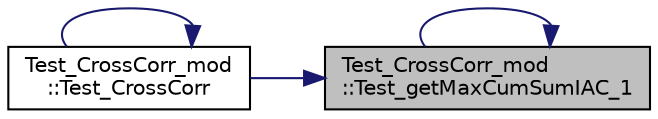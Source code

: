 digraph "Test_CrossCorr_mod::Test_getMaxCumSumIAC_1"
{
 // LATEX_PDF_SIZE
  edge [fontname="Helvetica",fontsize="10",labelfontname="Helvetica",labelfontsize="10"];
  node [fontname="Helvetica",fontsize="10",shape=record];
  rankdir="RL";
  Node1 [label="Test_CrossCorr_mod\l::Test_getMaxCumSumIAC_1",height=0.2,width=0.4,color="black", fillcolor="grey75", style="filled", fontcolor="black",tooltip=" "];
  Node1 -> Node2 [dir="back",color="midnightblue",fontsize="10",style="solid"];
  Node2 [label="Test_CrossCorr_mod\l::Test_CrossCorr",height=0.2,width=0.4,color="black", fillcolor="white", style="filled",URL="$namespaceTest__CrossCorr__mod.html#a88d129ffd4eb2259f1ab38b5429e0b59",tooltip=" "];
  Node2 -> Node2 [dir="back",color="midnightblue",fontsize="10",style="solid"];
  Node1 -> Node1 [dir="back",color="midnightblue",fontsize="10",style="solid"];
}
